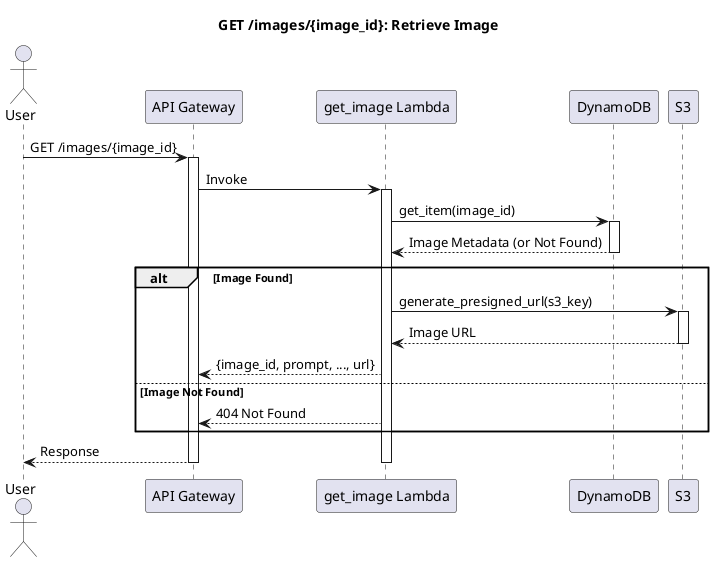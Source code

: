@startuml
title "GET /images/{image_id}: Retrieve Image"

actor User
participant "API Gateway" as APIGW
participant "get_image Lambda" as GetLambda
participant "DynamoDB" as DynamoDB
participant "S3" as S3

User -> APIGW : GET /images/{image_id}
activate APIGW
APIGW -> GetLambda : Invoke
activate GetLambda

GetLambda -> DynamoDB : get_item(image_id)
activate DynamoDB
DynamoDB --> GetLambda : Image Metadata (or Not Found)
deactivate DynamoDB

alt Image Found
    GetLambda -> S3 : generate_presigned_url(s3_key)
    activate S3
    S3 --> GetLambda : Image URL
    deactivate S3
    GetLambda --> APIGW : {image_id, prompt, ..., url}
else Image Not Found
    GetLambda --> APIGW : 404 Not Found
end

APIGW --> User : Response
deactivate APIGW
deactivate GetLambda

@enduml

